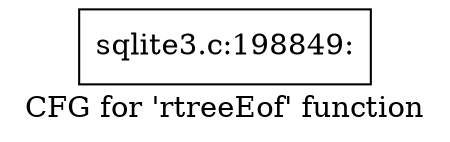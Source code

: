 digraph "CFG for 'rtreeEof' function" {
	label="CFG for 'rtreeEof' function";

	Node0x55c0fb5741b0 [shape=record,label="{sqlite3.c:198849:}"];
}
